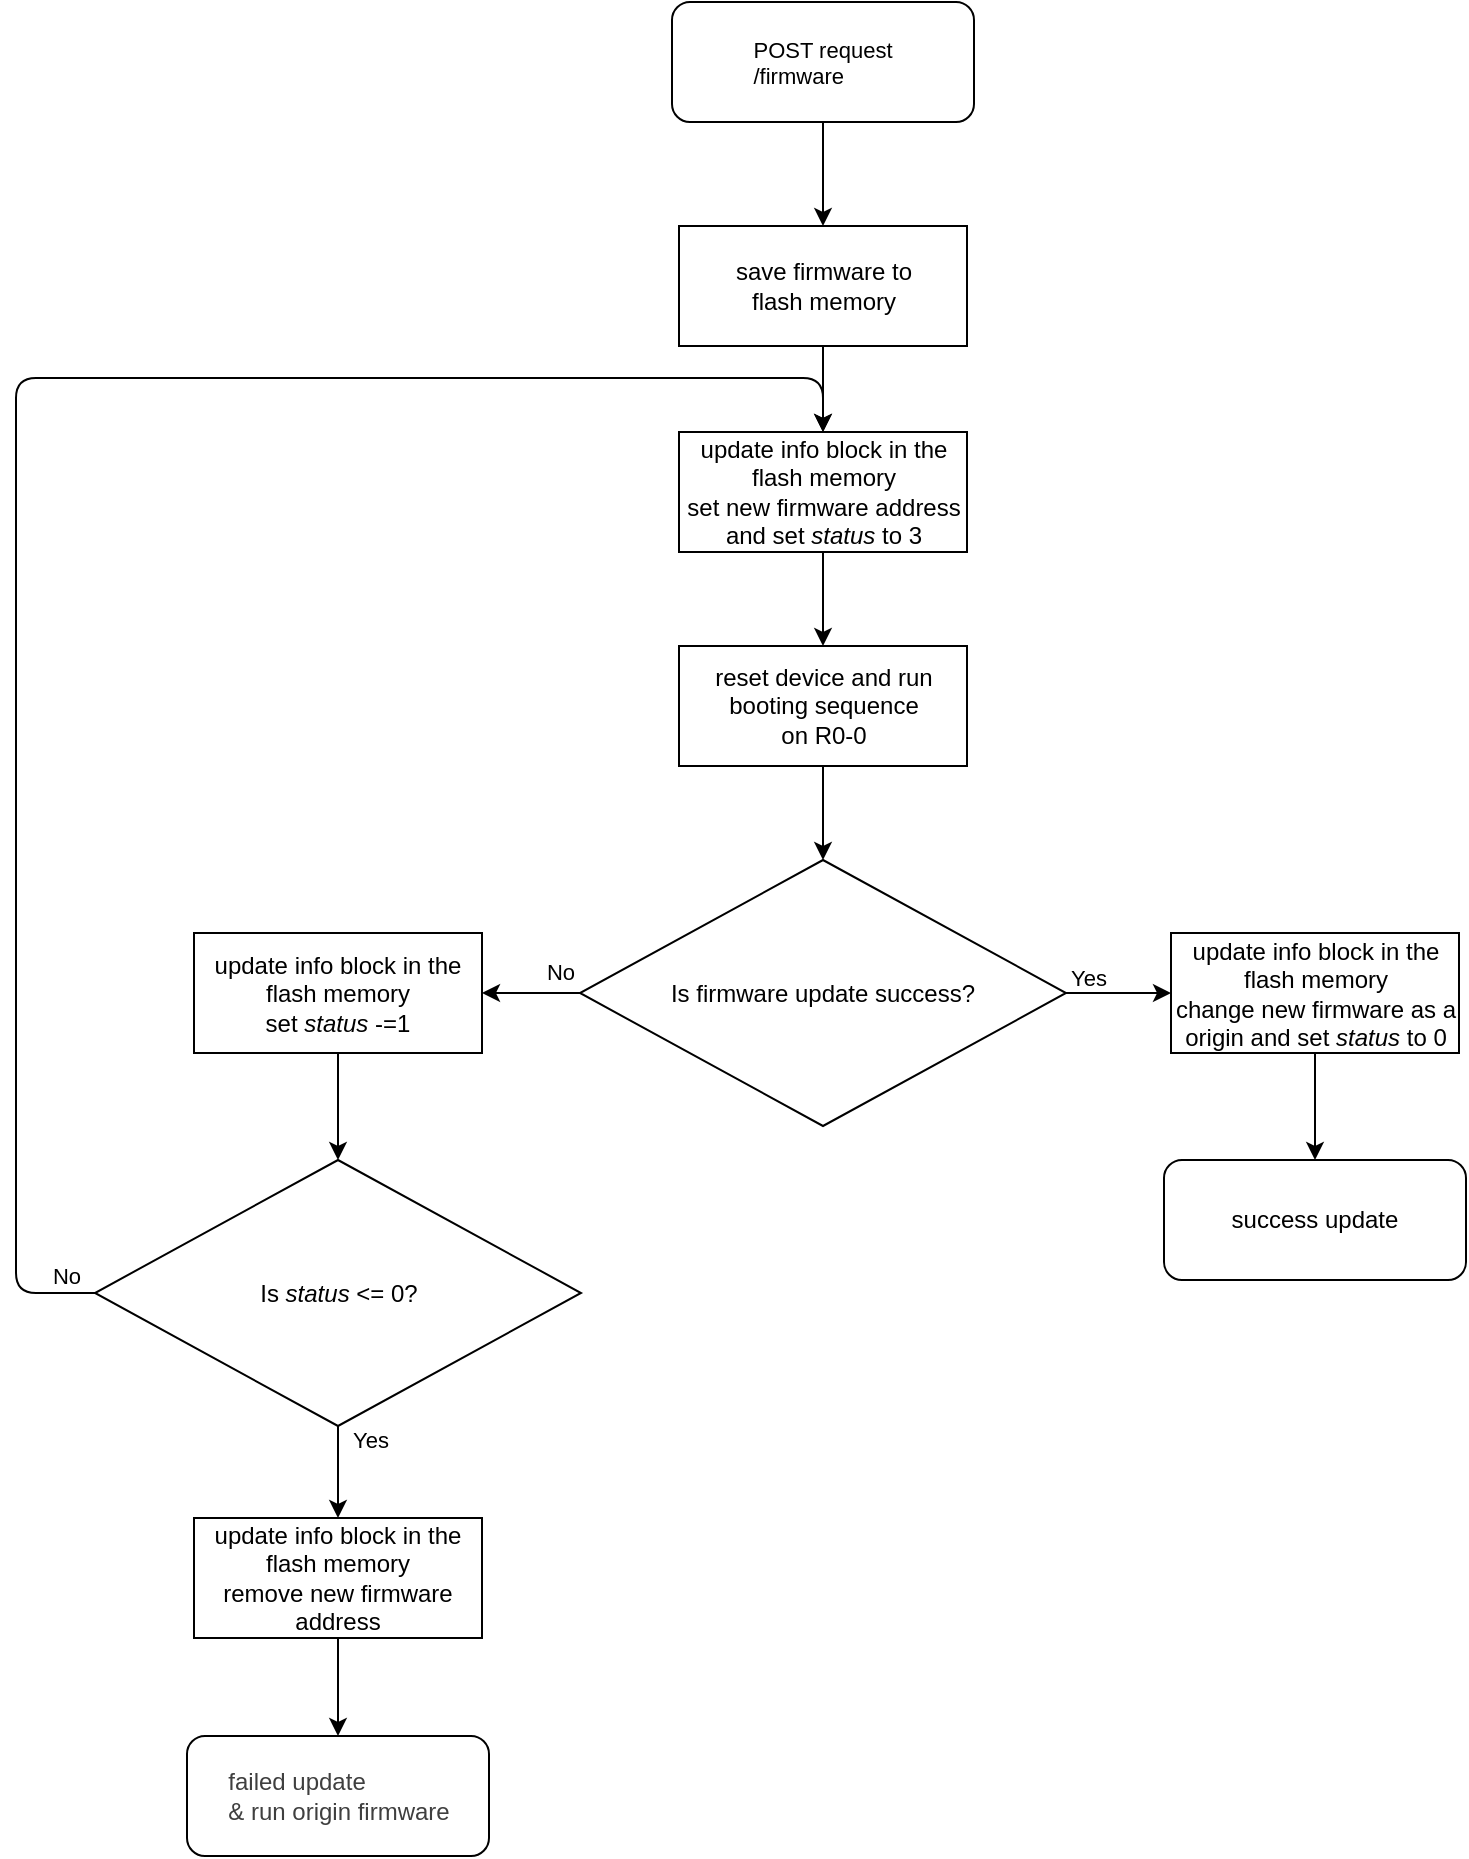 <mxfile scale="3" border="0">
    <diagram id="LzTGRrPrDBO6Tm46XuKC" name="Page-1">
        <mxGraphModel dx="2403" dy="2149" grid="0" gridSize="10" guides="1" tooltips="1" connect="1" arrows="1" fold="1" page="0" pageScale="1" pageWidth="1600" pageHeight="1200" math="0" shadow="0">
            <root>
                <mxCell id="0"/>
                <mxCell id="1" parent="0"/>
                <mxCell id="297" style="edgeStyle=none;html=1;exitX=0.5;exitY=1;exitDx=0;exitDy=0;" edge="1" parent="1" source="250" target="286">
                    <mxGeometry relative="1" as="geometry"/>
                </mxCell>
                <mxCell id="250" value="&lt;span style=&quot;color: rgb(0, 0, 0); font-size: 11px; text-align: left; text-wrap-mode: nowrap;&quot;&gt;POST request&lt;/span&gt;&lt;div style=&quot;font-size: 11px; text-align: left; text-wrap-mode: nowrap;&quot;&gt;/firmware&lt;/div&gt;" style="rounded=1;whiteSpace=wrap;html=1;flipV=0;" parent="1" vertex="1">
                    <mxGeometry x="-725" y="-1007" width="151" height="60" as="geometry"/>
                </mxCell>
                <mxCell id="298" style="edgeStyle=none;html=1;exitX=0.5;exitY=1;exitDx=0;exitDy=0;" edge="1" parent="1" source="286" target="287">
                    <mxGeometry relative="1" as="geometry"/>
                </mxCell>
                <mxCell id="286" value="save firmware to&lt;br&gt;flash memory" style="rounded=0;whiteSpace=wrap;html=1;flipV=0;" vertex="1" parent="1">
                    <mxGeometry x="-721.5" y="-895" width="144" height="60" as="geometry"/>
                </mxCell>
                <mxCell id="299" style="edgeStyle=none;html=1;exitX=0.5;exitY=1;exitDx=0;exitDy=0;" edge="1" parent="1" source="287" target="288">
                    <mxGeometry relative="1" as="geometry"/>
                </mxCell>
                <mxCell id="287" value="update info block in the flash memory&lt;div&gt;set new firmware address and set&amp;nbsp;&lt;i&gt;status &lt;/i&gt;to 3&lt;/div&gt;" style="rounded=0;whiteSpace=wrap;html=1;flipV=0;" vertex="1" parent="1">
                    <mxGeometry x="-721.5" y="-792" width="144" height="60" as="geometry"/>
                </mxCell>
                <mxCell id="300" style="edgeStyle=none;html=1;exitX=0.5;exitY=1;exitDx=0;exitDy=0;" edge="1" parent="1" source="288" target="290">
                    <mxGeometry relative="1" as="geometry"/>
                </mxCell>
                <mxCell id="288" value="reset device and run booting sequence&lt;br&gt;on R0-0" style="rounded=0;whiteSpace=wrap;html=1;flipV=0;" vertex="1" parent="1">
                    <mxGeometry x="-721.5" y="-685" width="144" height="60" as="geometry"/>
                </mxCell>
                <mxCell id="301" style="edgeStyle=none;html=1;exitX=1;exitY=0.5;exitDx=0;exitDy=0;" edge="1" parent="1" source="290" target="291">
                    <mxGeometry relative="1" as="geometry"/>
                </mxCell>
                <mxCell id="308" value="Yes" style="edgeLabel;html=1;align=center;verticalAlign=middle;resizable=0;points=[];" vertex="1" connectable="0" parent="301">
                    <mxGeometry x="0.004" y="-2" relative="1" as="geometry">
                        <mxPoint x="-16" y="-10" as="offset"/>
                    </mxGeometry>
                </mxCell>
                <mxCell id="303" style="edgeStyle=none;html=1;exitX=0;exitY=0.5;exitDx=0;exitDy=0;" edge="1" parent="1" source="290" target="292">
                    <mxGeometry relative="1" as="geometry"/>
                </mxCell>
                <mxCell id="309" value="No" style="edgeLabel;html=1;align=center;verticalAlign=middle;resizable=0;points=[];" vertex="1" connectable="0" parent="303">
                    <mxGeometry x="-0.437" y="2" relative="1" as="geometry">
                        <mxPoint x="4" y="-13" as="offset"/>
                    </mxGeometry>
                </mxCell>
                <mxCell id="290" value="Is firmware update success?" style="rhombus;whiteSpace=wrap;html=1;flipV=0;" vertex="1" parent="1">
                    <mxGeometry x="-771" y="-578" width="243" height="133" as="geometry"/>
                </mxCell>
                <mxCell id="302" style="edgeStyle=none;html=1;exitX=0.5;exitY=1;exitDx=0;exitDy=0;" edge="1" parent="1" source="291" target="295">
                    <mxGeometry relative="1" as="geometry"/>
                </mxCell>
                <mxCell id="291" value="update info block in the flash memory&lt;div&gt;change new firmware as a origin and set &lt;i&gt;status &lt;/i&gt;to 0&lt;/div&gt;" style="rounded=0;whiteSpace=wrap;html=1;" vertex="1" parent="1">
                    <mxGeometry x="-475.5" y="-541.5" width="144" height="60" as="geometry"/>
                </mxCell>
                <mxCell id="312" style="edgeStyle=none;html=1;exitX=0.5;exitY=1;exitDx=0;exitDy=0;" edge="1" parent="1" source="292" target="293">
                    <mxGeometry relative="1" as="geometry"/>
                </mxCell>
                <mxCell id="292" value="update info block in the flash memory&lt;div&gt;set &lt;i&gt;status &lt;/i&gt;-=1&lt;/div&gt;" style="rounded=0;whiteSpace=wrap;html=1;" vertex="1" parent="1">
                    <mxGeometry x="-964" y="-541.5" width="144" height="60" as="geometry"/>
                </mxCell>
                <mxCell id="305" style="edgeStyle=none;html=1;exitX=0.5;exitY=1;exitDx=0;exitDy=0;" edge="1" parent="1" source="293" target="294">
                    <mxGeometry relative="1" as="geometry"/>
                </mxCell>
                <mxCell id="311" value="Yes" style="edgeLabel;html=1;align=center;verticalAlign=middle;resizable=0;points=[];" vertex="1" connectable="0" parent="305">
                    <mxGeometry x="-0.453" relative="1" as="geometry">
                        <mxPoint x="16" y="-6" as="offset"/>
                    </mxGeometry>
                </mxCell>
                <mxCell id="313" style="edgeStyle=orthogonalEdgeStyle;html=1;exitX=0;exitY=0.5;exitDx=0;exitDy=0;entryX=0.5;entryY=0;entryDx=0;entryDy=0;" edge="1" parent="1" source="293" target="287">
                    <mxGeometry relative="1" as="geometry">
                        <Array as="points">
                            <mxPoint x="-1053" y="-362"/>
                            <mxPoint x="-1053" y="-819"/>
                            <mxPoint x="-649" y="-819"/>
                        </Array>
                    </mxGeometry>
                </mxCell>
                <mxCell id="314" value="No" style="edgeLabel;html=1;align=center;verticalAlign=middle;resizable=0;points=[];" vertex="1" connectable="0" parent="313">
                    <mxGeometry x="-0.949" y="-1" relative="1" as="geometry">
                        <mxPoint x="9" y="-8" as="offset"/>
                    </mxGeometry>
                </mxCell>
                <mxCell id="293" value="Is &lt;i&gt;status &lt;/i&gt;&amp;lt;= 0?" style="rhombus;whiteSpace=wrap;html=1;" vertex="1" parent="1">
                    <mxGeometry x="-1013.5" y="-428.0" width="243" height="133" as="geometry"/>
                </mxCell>
                <mxCell id="306" style="edgeStyle=none;html=1;exitX=0.5;exitY=1;exitDx=0;exitDy=0;" edge="1" parent="1" source="294" target="296">
                    <mxGeometry relative="1" as="geometry"/>
                </mxCell>
                <mxCell id="294" value="update info block in the flash memory&lt;div&gt;remove new firmware address&lt;/div&gt;" style="rounded=0;whiteSpace=wrap;html=1;" vertex="1" parent="1">
                    <mxGeometry x="-964" y="-249" width="144" height="60" as="geometry"/>
                </mxCell>
                <mxCell id="295" value="&lt;div style=&quot;text-align: left;&quot;&gt;&lt;span style=&quot;background-color: transparent; text-wrap-mode: nowrap;&quot;&gt;&lt;font&gt;success update&lt;/font&gt;&lt;/span&gt;&lt;/div&gt;" style="rounded=1;whiteSpace=wrap;html=1;" vertex="1" parent="1">
                    <mxGeometry x="-479" y="-428" width="151" height="60" as="geometry"/>
                </mxCell>
                <mxCell id="296" value="&lt;div style=&quot;text-align: left;&quot;&gt;&lt;font&gt;&lt;span style=&quot;color: rgb(63, 63, 63); text-wrap-mode: nowrap;&quot;&gt;failed update&lt;/span&gt;&lt;br style=&quot;color: rgb(63, 63, 63); text-wrap-mode: nowrap;&quot;&gt;&lt;span style=&quot;color: rgb(63, 63, 63); text-wrap-mode: nowrap;&quot;&gt;&amp;amp; run origin firmware&lt;/span&gt;&lt;/font&gt;&lt;/div&gt;" style="rounded=1;whiteSpace=wrap;html=1;" vertex="1" parent="1">
                    <mxGeometry x="-967.5" y="-140" width="151" height="60" as="geometry"/>
                </mxCell>
            </root>
        </mxGraphModel>
    </diagram>
</mxfile>